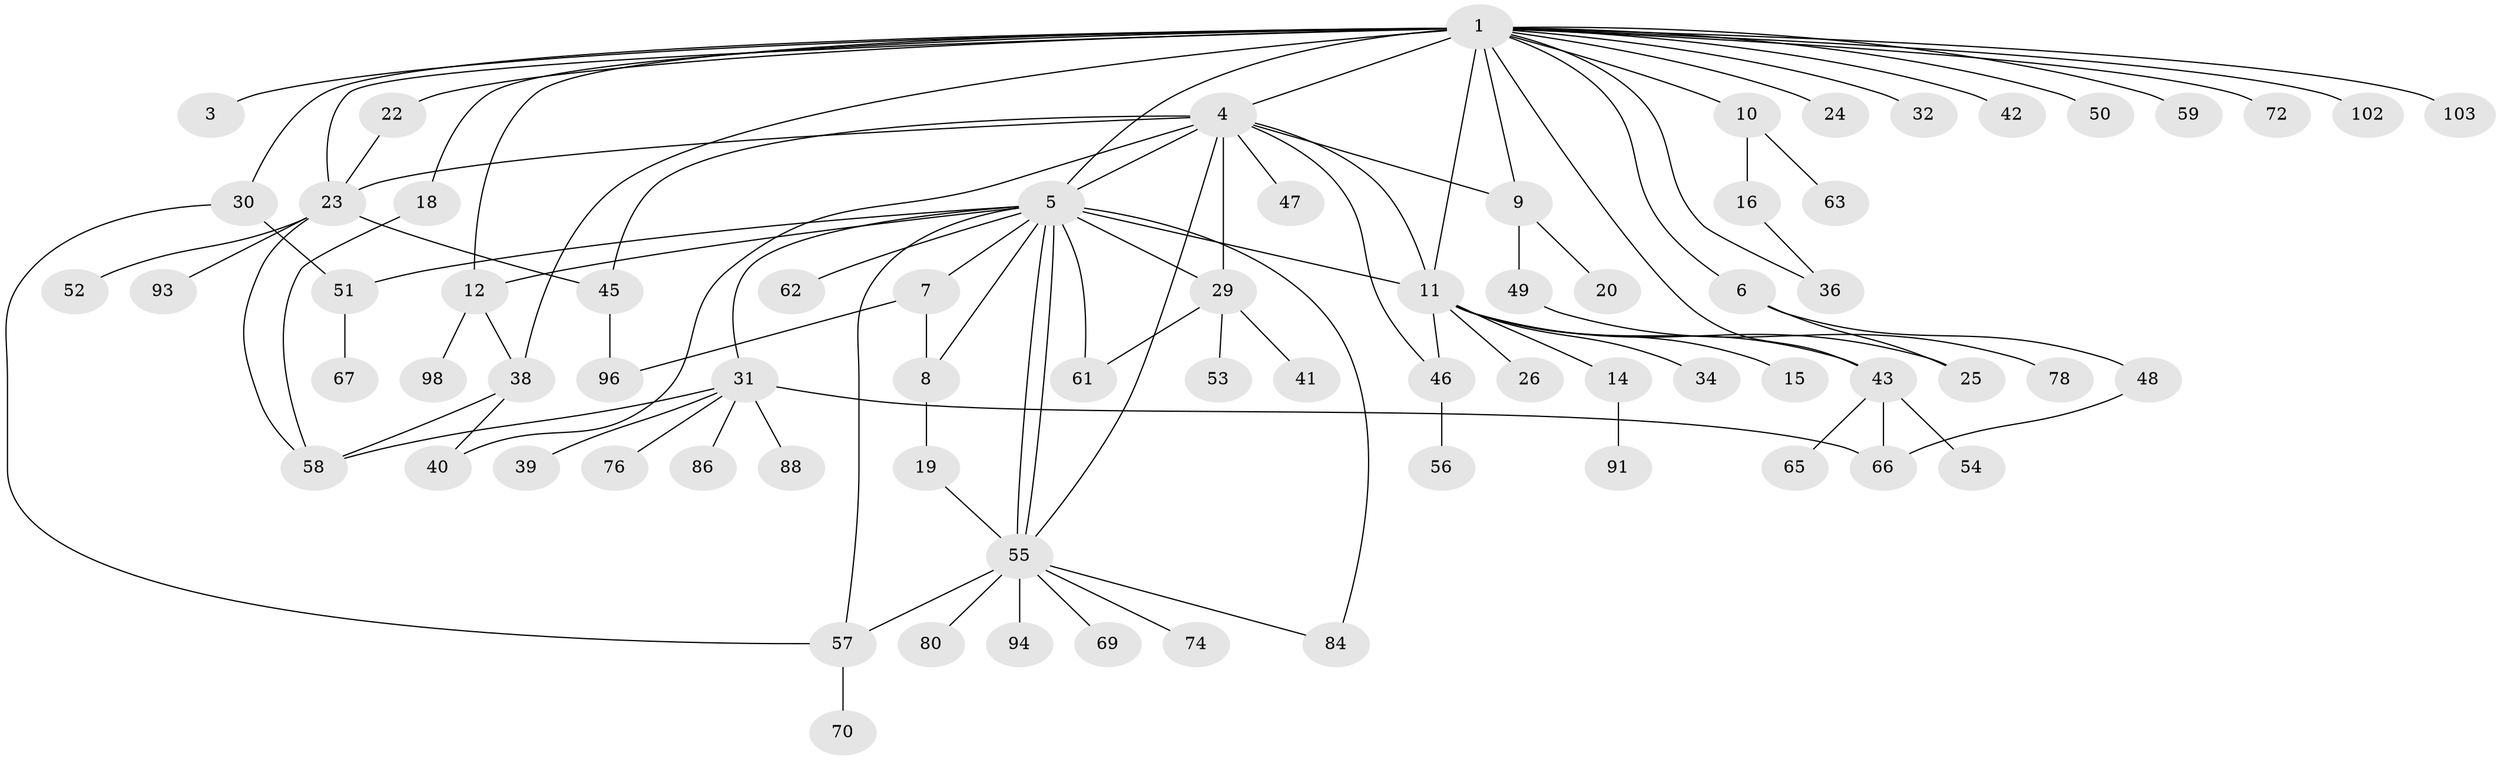 // original degree distribution, {6: 0.019417475728155338, 22: 0.009708737864077669, 1: 0.4563106796116505, 14: 0.009708737864077669, 13: 0.009708737864077669, 3: 0.10679611650485436, 4: 0.04854368932038835, 5: 0.038834951456310676, 15: 0.009708737864077669, 2: 0.2524271844660194, 7: 0.019417475728155338, 9: 0.009708737864077669, 11: 0.009708737864077669}
// Generated by graph-tools (version 1.1) at 2025/17/03/04/25 18:17:59]
// undirected, 72 vertices, 101 edges
graph export_dot {
graph [start="1"]
  node [color=gray90,style=filled];
  1 [super="+2"];
  3;
  4 [super="+71+100+27+17+13+28"];
  5 [super="+64"];
  6;
  7;
  8 [super="+44"];
  9 [super="+79"];
  10;
  11 [super="+68+87+95+82"];
  12 [super="+37"];
  14;
  15;
  16;
  18;
  19 [super="+92+77"];
  20;
  22;
  23;
  24;
  25;
  26;
  29 [super="+35+33"];
  30;
  31;
  32;
  34;
  36;
  38;
  39;
  40;
  41;
  42;
  43;
  45;
  46;
  47;
  48;
  49;
  50;
  51;
  52;
  53;
  54;
  55;
  56 [super="+73"];
  57;
  58 [super="+90"];
  59;
  61;
  62;
  63;
  65;
  66 [super="+75"];
  67;
  69;
  70;
  72;
  74;
  76;
  78;
  80;
  84;
  86;
  88;
  91;
  93;
  94;
  96;
  98;
  102;
  103;
  1 -- 4 [weight=4];
  1 -- 9;
  1 -- 11;
  1 -- 103;
  1 -- 3;
  1 -- 5;
  1 -- 6;
  1 -- 72;
  1 -- 10;
  1 -- 12;
  1 -- 18;
  1 -- 22;
  1 -- 23;
  1 -- 24;
  1 -- 30;
  1 -- 32;
  1 -- 36;
  1 -- 38;
  1 -- 102;
  1 -- 42;
  1 -- 43;
  1 -- 50;
  1 -- 59;
  4 -- 5;
  4 -- 11;
  4 -- 23;
  4 -- 45;
  4 -- 46;
  4 -- 47;
  4 -- 55 [weight=2];
  4 -- 9;
  4 -- 29 [weight=3];
  4 -- 40;
  5 -- 7;
  5 -- 11 [weight=3];
  5 -- 29;
  5 -- 31;
  5 -- 55;
  5 -- 55;
  5 -- 61;
  5 -- 62;
  5 -- 84;
  5 -- 51;
  5 -- 8;
  5 -- 57;
  5 -- 12;
  6 -- 25;
  6 -- 48;
  7 -- 8;
  7 -- 96;
  8 -- 19 [weight=2];
  9 -- 20;
  9 -- 49;
  10 -- 16;
  10 -- 63;
  11 -- 14;
  11 -- 15;
  11 -- 25;
  11 -- 26;
  11 -- 34;
  11 -- 43;
  11 -- 46;
  12 -- 98;
  12 -- 38;
  14 -- 91;
  16 -- 36;
  18 -- 58;
  19 -- 55;
  22 -- 23;
  23 -- 45;
  23 -- 52;
  23 -- 58;
  23 -- 93;
  29 -- 41;
  29 -- 53;
  29 -- 61;
  30 -- 51;
  30 -- 57;
  31 -- 39;
  31 -- 58;
  31 -- 66;
  31 -- 76;
  31 -- 86;
  31 -- 88;
  38 -- 40;
  38 -- 58;
  43 -- 54;
  43 -- 65;
  43 -- 66;
  45 -- 96;
  46 -- 56;
  48 -- 66;
  49 -- 78;
  51 -- 67;
  55 -- 57;
  55 -- 69;
  55 -- 74;
  55 -- 80;
  55 -- 84;
  55 -- 94;
  57 -- 70;
}
